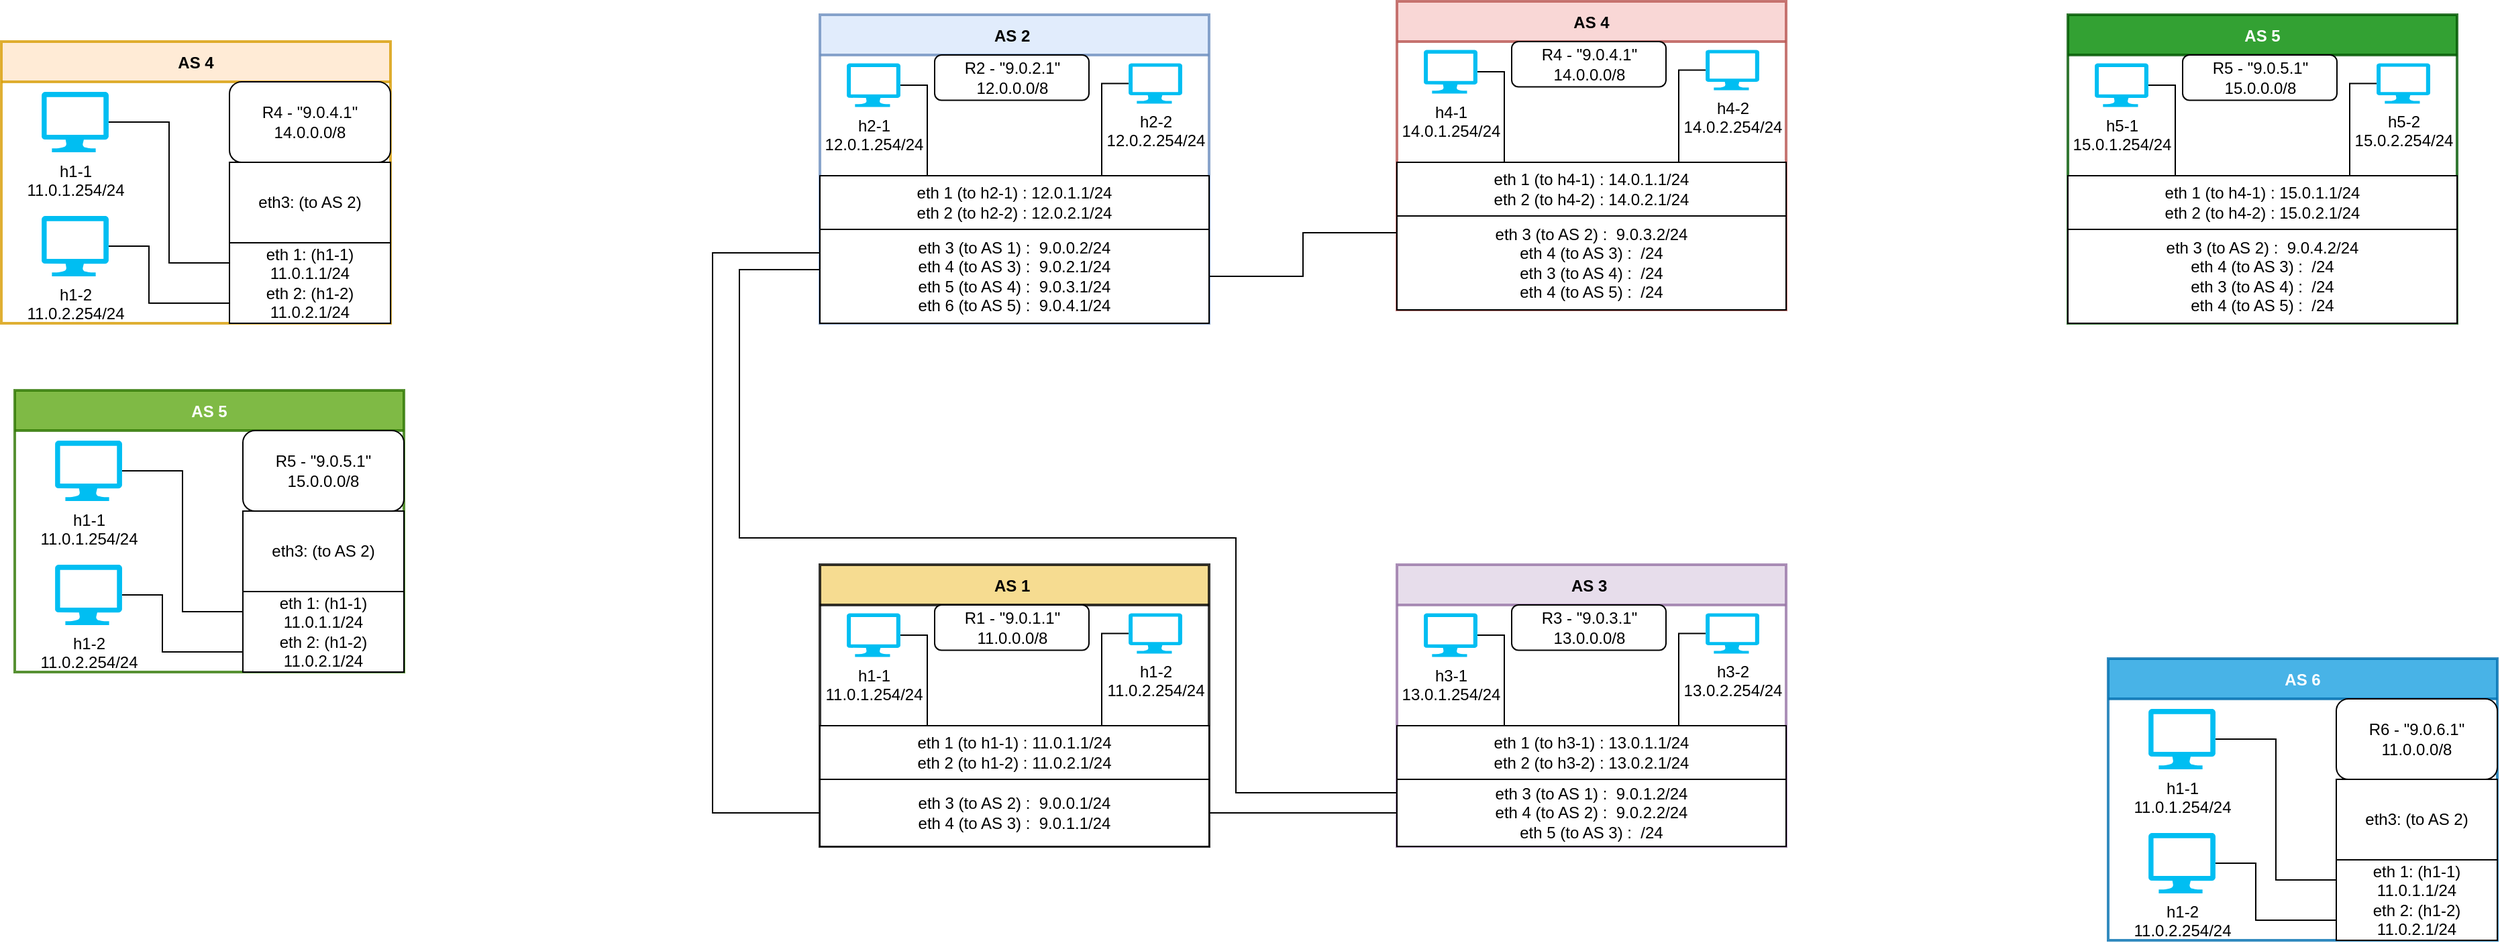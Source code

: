<mxfile version="17.2.2" type="github">
  <diagram id="hPBcGTMjvYHtOmkIqjpS" name="Page-1">
    <mxGraphModel dx="3462" dy="1154" grid="1" gridSize="10" guides="1" tooltips="1" connect="1" arrows="1" fold="1" page="1" pageScale="1" pageWidth="1400" pageHeight="850" math="0" shadow="0">
      <root>
        <mxCell id="0" />
        <mxCell id="1" parent="0" />
        <mxCell id="3R8BAee1Lmwa3WrxwWTS-9" value="AS 1 " style="swimlane;rounded=0;shadow=0;glass=0;fillColor=#f4d476;gradientColor=none;opacity=80;strokeWidth=2;startSize=30;" vertex="1" parent="1">
          <mxGeometry x="110" y="490" width="290" height="210" as="geometry" />
        </mxCell>
        <mxCell id="3R8BAee1Lmwa3WrxwWTS-3" value="eth 1 (to h1-1) :&amp;nbsp;11.0.1.1/24&lt;br&gt;eth 2 (to h1-2) : 11.0.2.1/24" style="rounded=0;whiteSpace=wrap;html=1;" vertex="1" parent="3R8BAee1Lmwa3WrxwWTS-9">
          <mxGeometry y="120" width="290" height="40" as="geometry" />
        </mxCell>
        <mxCell id="3R8BAee1Lmwa3WrxwWTS-1" value="R1 - &quot;9.0.1.1&quot;&lt;br&gt;11.0.0.0/8" style="rounded=1;whiteSpace=wrap;html=1;" vertex="1" parent="3R8BAee1Lmwa3WrxwWTS-9">
          <mxGeometry x="85.5" y="30" width="115" height="33.75" as="geometry" />
        </mxCell>
        <mxCell id="3R8BAee1Lmwa3WrxwWTS-2" value="eth 3 (to AS 2) :&amp;nbsp; 9.0.0.1/24&lt;br&gt;eth 4 (to AS 3) :&amp;nbsp;&amp;nbsp;9.0.1.1/24" style="rounded=0;whiteSpace=wrap;html=1;" vertex="1" parent="3R8BAee1Lmwa3WrxwWTS-9">
          <mxGeometry y="160" width="290" height="50" as="geometry" />
        </mxCell>
        <mxCell id="3R8BAee1Lmwa3WrxwWTS-66" style="edgeStyle=elbowEdgeStyle;rounded=0;orthogonalLoop=1;jettySize=auto;html=1;entryX=0.75;entryY=0;entryDx=0;entryDy=0;endArrow=none;endFill=0;" edge="1" parent="3R8BAee1Lmwa3WrxwWTS-9" source="3R8BAee1Lmwa3WrxwWTS-5" target="3R8BAee1Lmwa3WrxwWTS-3">
          <mxGeometry relative="1" as="geometry">
            <Array as="points">
              <mxPoint x="210" y="90" />
            </Array>
          </mxGeometry>
        </mxCell>
        <mxCell id="3R8BAee1Lmwa3WrxwWTS-5" value="h1-2&lt;br&gt;11.0.2.254/24" style="verticalLabelPosition=bottom;html=1;verticalAlign=top;align=center;strokeColor=none;fillColor=#00BEF2;shape=mxgraph.azure.computer;pointerEvents=1;" vertex="1" parent="3R8BAee1Lmwa3WrxwWTS-9">
          <mxGeometry x="230" y="36.25" width="40" height="30" as="geometry" />
        </mxCell>
        <mxCell id="3R8BAee1Lmwa3WrxwWTS-65" style="edgeStyle=elbowEdgeStyle;rounded=0;orthogonalLoop=1;jettySize=auto;html=1;entryX=0.25;entryY=0;entryDx=0;entryDy=0;endArrow=none;endFill=0;" edge="1" parent="3R8BAee1Lmwa3WrxwWTS-9" source="3R8BAee1Lmwa3WrxwWTS-4" target="3R8BAee1Lmwa3WrxwWTS-3">
          <mxGeometry relative="1" as="geometry">
            <Array as="points">
              <mxPoint x="80" y="90" />
            </Array>
          </mxGeometry>
        </mxCell>
        <mxCell id="3R8BAee1Lmwa3WrxwWTS-4" value="h1-1&lt;br&gt;11.0.1.254/24" style="verticalLabelPosition=bottom;html=1;verticalAlign=top;align=center;strokeColor=none;fillColor=#00BEF2;shape=mxgraph.azure.computer;pointerEvents=1;" vertex="1" parent="3R8BAee1Lmwa3WrxwWTS-9">
          <mxGeometry x="20" y="36.25" width="40" height="32.5" as="geometry" />
        </mxCell>
        <mxCell id="3R8BAee1Lmwa3WrxwWTS-29" value="AS 4" style="swimlane;rounded=0;shadow=0;glass=0;fillColor=#ffe6cc;opacity=80;strokeWidth=2;startSize=30;strokeColor=#d79b00;" vertex="1" parent="1">
          <mxGeometry x="-500" y="100" width="290" height="210" as="geometry" />
        </mxCell>
        <mxCell id="3R8BAee1Lmwa3WrxwWTS-30" value="eth3: (to AS 2)&lt;br&gt;" style="rounded=0;whiteSpace=wrap;html=1;" vertex="1" parent="3R8BAee1Lmwa3WrxwWTS-29">
          <mxGeometry x="170" y="90" width="120" height="60" as="geometry" />
        </mxCell>
        <mxCell id="3R8BAee1Lmwa3WrxwWTS-31" value="eth 1: (h1-1)&lt;br&gt;11.0.1.1/24&lt;br&gt;eth 2: (h1-2)&lt;br&gt;11.0.2.1/24" style="rounded=0;whiteSpace=wrap;html=1;" vertex="1" parent="3R8BAee1Lmwa3WrxwWTS-29">
          <mxGeometry x="170" y="150" width="120" height="60" as="geometry" />
        </mxCell>
        <mxCell id="3R8BAee1Lmwa3WrxwWTS-32" value="R4 - &quot;9.0.4.1&quot;&lt;br&gt;14.0.0.0/8" style="rounded=1;whiteSpace=wrap;html=1;" vertex="1" parent="3R8BAee1Lmwa3WrxwWTS-29">
          <mxGeometry x="170" y="30" width="120" height="60" as="geometry" />
        </mxCell>
        <mxCell id="3R8BAee1Lmwa3WrxwWTS-33" style="edgeStyle=orthogonalEdgeStyle;rounded=0;orthogonalLoop=1;jettySize=auto;html=1;entryX=0;entryY=0.75;entryDx=0;entryDy=0;endArrow=none;endFill=0;strokeWidth=1;" edge="1" parent="3R8BAee1Lmwa3WrxwWTS-29" source="3R8BAee1Lmwa3WrxwWTS-34" target="3R8BAee1Lmwa3WrxwWTS-31">
          <mxGeometry relative="1" as="geometry">
            <Array as="points">
              <mxPoint x="110" y="153" />
              <mxPoint x="110" y="195" />
            </Array>
          </mxGeometry>
        </mxCell>
        <mxCell id="3R8BAee1Lmwa3WrxwWTS-34" value="h1-2&lt;br&gt;11.0.2.254/24" style="verticalLabelPosition=bottom;html=1;verticalAlign=top;align=center;strokeColor=none;fillColor=#00BEF2;shape=mxgraph.azure.computer;pointerEvents=1;" vertex="1" parent="3R8BAee1Lmwa3WrxwWTS-29">
          <mxGeometry x="30" y="130" width="50" height="45" as="geometry" />
        </mxCell>
        <mxCell id="3R8BAee1Lmwa3WrxwWTS-35" style="rounded=0;orthogonalLoop=1;jettySize=auto;html=1;entryX=0;entryY=0.25;entryDx=0;entryDy=0;edgeStyle=orthogonalEdgeStyle;endArrow=none;endFill=0;strokeWidth=1;" edge="1" parent="3R8BAee1Lmwa3WrxwWTS-29" source="3R8BAee1Lmwa3WrxwWTS-36" target="3R8BAee1Lmwa3WrxwWTS-31">
          <mxGeometry relative="1" as="geometry" />
        </mxCell>
        <mxCell id="3R8BAee1Lmwa3WrxwWTS-36" value="h1-1&lt;br&gt;11.0.1.254/24" style="verticalLabelPosition=bottom;html=1;verticalAlign=top;align=center;strokeColor=none;fillColor=#00BEF2;shape=mxgraph.azure.computer;pointerEvents=1;" vertex="1" parent="3R8BAee1Lmwa3WrxwWTS-29">
          <mxGeometry x="30" y="37.5" width="50" height="45" as="geometry" />
        </mxCell>
        <mxCell id="3R8BAee1Lmwa3WrxwWTS-37" value="AS 5" style="swimlane;rounded=0;shadow=0;glass=0;fillColor=#60a917;opacity=80;strokeWidth=2;startSize=30;fontColor=#ffffff;strokeColor=#2D7600;" vertex="1" parent="1">
          <mxGeometry x="-490" y="360" width="290" height="210" as="geometry" />
        </mxCell>
        <mxCell id="3R8BAee1Lmwa3WrxwWTS-38" value="eth3: (to AS 2)&lt;br&gt;" style="rounded=0;whiteSpace=wrap;html=1;" vertex="1" parent="3R8BAee1Lmwa3WrxwWTS-37">
          <mxGeometry x="170" y="90" width="120" height="60" as="geometry" />
        </mxCell>
        <mxCell id="3R8BAee1Lmwa3WrxwWTS-39" value="eth 1: (h1-1)&lt;br&gt;11.0.1.1/24&lt;br&gt;eth 2: (h1-2)&lt;br&gt;11.0.2.1/24" style="rounded=0;whiteSpace=wrap;html=1;" vertex="1" parent="3R8BAee1Lmwa3WrxwWTS-37">
          <mxGeometry x="170" y="150" width="120" height="60" as="geometry" />
        </mxCell>
        <mxCell id="3R8BAee1Lmwa3WrxwWTS-40" value="R5 - &quot;9.0.5.1&quot;&lt;br&gt;15.0.0.0/8" style="rounded=1;whiteSpace=wrap;html=1;" vertex="1" parent="3R8BAee1Lmwa3WrxwWTS-37">
          <mxGeometry x="170" y="30" width="120" height="60" as="geometry" />
        </mxCell>
        <mxCell id="3R8BAee1Lmwa3WrxwWTS-41" style="edgeStyle=orthogonalEdgeStyle;rounded=0;orthogonalLoop=1;jettySize=auto;html=1;entryX=0;entryY=0.75;entryDx=0;entryDy=0;endArrow=none;endFill=0;strokeWidth=1;" edge="1" parent="3R8BAee1Lmwa3WrxwWTS-37" source="3R8BAee1Lmwa3WrxwWTS-42" target="3R8BAee1Lmwa3WrxwWTS-39">
          <mxGeometry relative="1" as="geometry">
            <Array as="points">
              <mxPoint x="110" y="153" />
              <mxPoint x="110" y="195" />
            </Array>
          </mxGeometry>
        </mxCell>
        <mxCell id="3R8BAee1Lmwa3WrxwWTS-42" value="h1-2&lt;br&gt;11.0.2.254/24" style="verticalLabelPosition=bottom;html=1;verticalAlign=top;align=center;strokeColor=none;fillColor=#00BEF2;shape=mxgraph.azure.computer;pointerEvents=1;" vertex="1" parent="3R8BAee1Lmwa3WrxwWTS-37">
          <mxGeometry x="30" y="130" width="50" height="45" as="geometry" />
        </mxCell>
        <mxCell id="3R8BAee1Lmwa3WrxwWTS-43" style="rounded=0;orthogonalLoop=1;jettySize=auto;html=1;entryX=0;entryY=0.25;entryDx=0;entryDy=0;edgeStyle=orthogonalEdgeStyle;endArrow=none;endFill=0;strokeWidth=1;" edge="1" parent="3R8BAee1Lmwa3WrxwWTS-37" source="3R8BAee1Lmwa3WrxwWTS-44" target="3R8BAee1Lmwa3WrxwWTS-39">
          <mxGeometry relative="1" as="geometry" />
        </mxCell>
        <mxCell id="3R8BAee1Lmwa3WrxwWTS-44" value="h1-1&lt;br&gt;11.0.1.254/24" style="verticalLabelPosition=bottom;html=1;verticalAlign=top;align=center;strokeColor=none;fillColor=#00BEF2;shape=mxgraph.azure.computer;pointerEvents=1;" vertex="1" parent="3R8BAee1Lmwa3WrxwWTS-37">
          <mxGeometry x="30" y="37.5" width="50" height="45" as="geometry" />
        </mxCell>
        <mxCell id="3R8BAee1Lmwa3WrxwWTS-45" value="AS 6" style="swimlane;rounded=0;shadow=0;glass=0;fillColor=#1ba1e2;opacity=80;strokeWidth=2;startSize=30;fontColor=#ffffff;strokeColor=#006EAF;" vertex="1" parent="1">
          <mxGeometry x="1070" y="560" width="290" height="210" as="geometry" />
        </mxCell>
        <mxCell id="3R8BAee1Lmwa3WrxwWTS-46" value="eth3: (to AS 2)&lt;br&gt;" style="rounded=0;whiteSpace=wrap;html=1;" vertex="1" parent="3R8BAee1Lmwa3WrxwWTS-45">
          <mxGeometry x="170" y="90" width="120" height="60" as="geometry" />
        </mxCell>
        <mxCell id="3R8BAee1Lmwa3WrxwWTS-47" value="eth 1: (h1-1)&lt;br&gt;11.0.1.1/24&lt;br&gt;eth 2: (h1-2)&lt;br&gt;11.0.2.1/24" style="rounded=0;whiteSpace=wrap;html=1;" vertex="1" parent="3R8BAee1Lmwa3WrxwWTS-45">
          <mxGeometry x="170" y="150" width="120" height="60" as="geometry" />
        </mxCell>
        <mxCell id="3R8BAee1Lmwa3WrxwWTS-48" value="R6 - &quot;9.0.6.1&quot;&lt;br&gt;11.0.0.0/8" style="rounded=1;whiteSpace=wrap;html=1;" vertex="1" parent="3R8BAee1Lmwa3WrxwWTS-45">
          <mxGeometry x="170" y="30" width="120" height="60" as="geometry" />
        </mxCell>
        <mxCell id="3R8BAee1Lmwa3WrxwWTS-49" style="edgeStyle=orthogonalEdgeStyle;rounded=0;orthogonalLoop=1;jettySize=auto;html=1;entryX=0;entryY=0.75;entryDx=0;entryDy=0;endArrow=none;endFill=0;strokeWidth=1;" edge="1" parent="3R8BAee1Lmwa3WrxwWTS-45" source="3R8BAee1Lmwa3WrxwWTS-50" target="3R8BAee1Lmwa3WrxwWTS-47">
          <mxGeometry relative="1" as="geometry">
            <Array as="points">
              <mxPoint x="110" y="153" />
              <mxPoint x="110" y="195" />
            </Array>
          </mxGeometry>
        </mxCell>
        <mxCell id="3R8BAee1Lmwa3WrxwWTS-50" value="h1-2&lt;br&gt;11.0.2.254/24" style="verticalLabelPosition=bottom;html=1;verticalAlign=top;align=center;strokeColor=none;fillColor=#00BEF2;shape=mxgraph.azure.computer;pointerEvents=1;" vertex="1" parent="3R8BAee1Lmwa3WrxwWTS-45">
          <mxGeometry x="30" y="130" width="50" height="45" as="geometry" />
        </mxCell>
        <mxCell id="3R8BAee1Lmwa3WrxwWTS-51" style="rounded=0;orthogonalLoop=1;jettySize=auto;html=1;entryX=0;entryY=0.25;entryDx=0;entryDy=0;edgeStyle=orthogonalEdgeStyle;endArrow=none;endFill=0;strokeWidth=1;" edge="1" parent="3R8BAee1Lmwa3WrxwWTS-45" source="3R8BAee1Lmwa3WrxwWTS-52" target="3R8BAee1Lmwa3WrxwWTS-47">
          <mxGeometry relative="1" as="geometry" />
        </mxCell>
        <mxCell id="3R8BAee1Lmwa3WrxwWTS-52" value="h1-1&lt;br&gt;11.0.1.254/24" style="verticalLabelPosition=bottom;html=1;verticalAlign=top;align=center;strokeColor=none;fillColor=#00BEF2;shape=mxgraph.azure.computer;pointerEvents=1;" vertex="1" parent="3R8BAee1Lmwa3WrxwWTS-45">
          <mxGeometry x="30" y="37.5" width="50" height="45" as="geometry" />
        </mxCell>
        <mxCell id="3R8BAee1Lmwa3WrxwWTS-75" value="AS 2 " style="swimlane;rounded=0;shadow=0;glass=0;fillColor=#dae8fc;opacity=80;strokeWidth=2;startSize=30;strokeColor=#6c8ebf;" vertex="1" parent="1">
          <mxGeometry x="110" y="80" width="290" height="230" as="geometry" />
        </mxCell>
        <mxCell id="3R8BAee1Lmwa3WrxwWTS-76" value="eth 1 (to h2-1) :&amp;nbsp;12.0.1.1/24&lt;br&gt;eth 2 (to h2-2) : 12.0.2.1/24" style="rounded=0;whiteSpace=wrap;html=1;" vertex="1" parent="3R8BAee1Lmwa3WrxwWTS-75">
          <mxGeometry y="120" width="290" height="40" as="geometry" />
        </mxCell>
        <mxCell id="3R8BAee1Lmwa3WrxwWTS-77" value="R2 - &quot;9.0.2.1&quot;&lt;br&gt;12.0.0.0/8" style="rounded=1;whiteSpace=wrap;html=1;" vertex="1" parent="3R8BAee1Lmwa3WrxwWTS-75">
          <mxGeometry x="85.5" y="30" width="115" height="33.75" as="geometry" />
        </mxCell>
        <mxCell id="3R8BAee1Lmwa3WrxwWTS-78" value="eth 3 (to AS 1) :&amp;nbsp; 9.0.0.2/24&lt;br&gt;eth 4 (to AS 3) :&amp;nbsp; 9.0.2.1/24&lt;br&gt;eth 5 (to AS 4) :&amp;nbsp; 9.0.3.1/24&lt;br&gt;eth 6 (to AS 5) :&amp;nbsp; 9.0.4.1/24" style="rounded=0;whiteSpace=wrap;html=1;" vertex="1" parent="3R8BAee1Lmwa3WrxwWTS-75">
          <mxGeometry y="160" width="290" height="70" as="geometry" />
        </mxCell>
        <mxCell id="3R8BAee1Lmwa3WrxwWTS-79" style="edgeStyle=elbowEdgeStyle;rounded=0;orthogonalLoop=1;jettySize=auto;html=1;entryX=0.75;entryY=0;entryDx=0;entryDy=0;endArrow=none;endFill=0;" edge="1" parent="3R8BAee1Lmwa3WrxwWTS-75" source="3R8BAee1Lmwa3WrxwWTS-80" target="3R8BAee1Lmwa3WrxwWTS-76">
          <mxGeometry relative="1" as="geometry">
            <Array as="points">
              <mxPoint x="210" y="90" />
            </Array>
          </mxGeometry>
        </mxCell>
        <mxCell id="3R8BAee1Lmwa3WrxwWTS-80" value="h2-2&lt;br&gt;12.0.2.254/24" style="verticalLabelPosition=bottom;html=1;verticalAlign=top;align=center;strokeColor=none;fillColor=#00BEF2;shape=mxgraph.azure.computer;pointerEvents=1;" vertex="1" parent="3R8BAee1Lmwa3WrxwWTS-75">
          <mxGeometry x="230" y="36.25" width="40" height="30" as="geometry" />
        </mxCell>
        <mxCell id="3R8BAee1Lmwa3WrxwWTS-81" style="edgeStyle=elbowEdgeStyle;rounded=0;orthogonalLoop=1;jettySize=auto;html=1;entryX=0.25;entryY=0;entryDx=0;entryDy=0;endArrow=none;endFill=0;" edge="1" parent="3R8BAee1Lmwa3WrxwWTS-75" source="3R8BAee1Lmwa3WrxwWTS-82" target="3R8BAee1Lmwa3WrxwWTS-76">
          <mxGeometry relative="1" as="geometry">
            <Array as="points">
              <mxPoint x="80" y="90" />
            </Array>
          </mxGeometry>
        </mxCell>
        <mxCell id="3R8BAee1Lmwa3WrxwWTS-82" value="h2-1&lt;br&gt;12.0.1.254/24" style="verticalLabelPosition=bottom;html=1;verticalAlign=top;align=center;strokeColor=none;fillColor=#00BEF2;shape=mxgraph.azure.computer;pointerEvents=1;" vertex="1" parent="3R8BAee1Lmwa3WrxwWTS-75">
          <mxGeometry x="20" y="36.25" width="40" height="32.5" as="geometry" />
        </mxCell>
        <mxCell id="3R8BAee1Lmwa3WrxwWTS-84" style="edgeStyle=elbowEdgeStyle;rounded=0;orthogonalLoop=1;jettySize=auto;html=1;exitX=0;exitY=0.5;exitDx=0;exitDy=0;entryX=0;entryY=0.25;entryDx=0;entryDy=0;endArrow=none;endFill=0;" edge="1" parent="1" source="3R8BAee1Lmwa3WrxwWTS-2" target="3R8BAee1Lmwa3WrxwWTS-78">
          <mxGeometry relative="1" as="geometry">
            <Array as="points">
              <mxPoint x="30" y="460" />
            </Array>
          </mxGeometry>
        </mxCell>
        <mxCell id="3R8BAee1Lmwa3WrxwWTS-93" value="AS 3 " style="swimlane;rounded=0;shadow=0;glass=0;fillColor=#e1d5e7;opacity=80;strokeWidth=2;startSize=30;strokeColor=#9673a6;" vertex="1" parent="1">
          <mxGeometry x="540" y="490" width="290" height="210" as="geometry" />
        </mxCell>
        <mxCell id="3R8BAee1Lmwa3WrxwWTS-94" value="eth 1 (to h3-1) :&amp;nbsp;13.0.1.1/24&lt;br&gt;eth 2 (to h3-2) : 13.0.2.1/24" style="rounded=0;whiteSpace=wrap;html=1;" vertex="1" parent="3R8BAee1Lmwa3WrxwWTS-93">
          <mxGeometry y="120" width="290" height="40" as="geometry" />
        </mxCell>
        <mxCell id="3R8BAee1Lmwa3WrxwWTS-95" value="R3 - &quot;9.0.3.1&quot;&lt;br&gt;13.0.0.0/8" style="rounded=1;whiteSpace=wrap;html=1;" vertex="1" parent="3R8BAee1Lmwa3WrxwWTS-93">
          <mxGeometry x="85.5" y="30" width="115" height="33.75" as="geometry" />
        </mxCell>
        <mxCell id="3R8BAee1Lmwa3WrxwWTS-96" value="eth 3 (to AS 1) :&amp;nbsp; 9.0.1.2/24&lt;br&gt;eth 4 (to AS 2) :&amp;nbsp; 9.0.2.2/24&lt;br&gt;eth 5 (to AS 3) :&amp;nbsp; /24" style="rounded=0;whiteSpace=wrap;html=1;" vertex="1" parent="3R8BAee1Lmwa3WrxwWTS-93">
          <mxGeometry y="160" width="290" height="50" as="geometry" />
        </mxCell>
        <mxCell id="3R8BAee1Lmwa3WrxwWTS-97" style="edgeStyle=elbowEdgeStyle;rounded=0;orthogonalLoop=1;jettySize=auto;html=1;entryX=0.75;entryY=0;entryDx=0;entryDy=0;endArrow=none;endFill=0;" edge="1" parent="3R8BAee1Lmwa3WrxwWTS-93" source="3R8BAee1Lmwa3WrxwWTS-98" target="3R8BAee1Lmwa3WrxwWTS-94">
          <mxGeometry relative="1" as="geometry">
            <Array as="points">
              <mxPoint x="210" y="90" />
            </Array>
          </mxGeometry>
        </mxCell>
        <mxCell id="3R8BAee1Lmwa3WrxwWTS-98" value="h3-2&lt;br&gt;13.0.2.254/24" style="verticalLabelPosition=bottom;html=1;verticalAlign=top;align=center;strokeColor=none;fillColor=#00BEF2;shape=mxgraph.azure.computer;pointerEvents=1;" vertex="1" parent="3R8BAee1Lmwa3WrxwWTS-93">
          <mxGeometry x="230" y="36.25" width="40" height="30" as="geometry" />
        </mxCell>
        <mxCell id="3R8BAee1Lmwa3WrxwWTS-99" style="edgeStyle=elbowEdgeStyle;rounded=0;orthogonalLoop=1;jettySize=auto;html=1;entryX=0.25;entryY=0;entryDx=0;entryDy=0;endArrow=none;endFill=0;" edge="1" parent="3R8BAee1Lmwa3WrxwWTS-93" source="3R8BAee1Lmwa3WrxwWTS-100" target="3R8BAee1Lmwa3WrxwWTS-94">
          <mxGeometry relative="1" as="geometry">
            <Array as="points">
              <mxPoint x="80" y="90" />
            </Array>
          </mxGeometry>
        </mxCell>
        <mxCell id="3R8BAee1Lmwa3WrxwWTS-100" value="h3-1&lt;br&gt;13.0.1.254/24" style="verticalLabelPosition=bottom;html=1;verticalAlign=top;align=center;strokeColor=none;fillColor=#00BEF2;shape=mxgraph.azure.computer;pointerEvents=1;" vertex="1" parent="3R8BAee1Lmwa3WrxwWTS-93">
          <mxGeometry x="20" y="36.25" width="40" height="32.5" as="geometry" />
        </mxCell>
        <mxCell id="3R8BAee1Lmwa3WrxwWTS-101" style="edgeStyle=elbowEdgeStyle;rounded=0;orthogonalLoop=1;jettySize=auto;html=1;entryX=0;entryY=0.5;entryDx=0;entryDy=0;endArrow=none;endFill=0;" edge="1" parent="1" source="3R8BAee1Lmwa3WrxwWTS-2" target="3R8BAee1Lmwa3WrxwWTS-96">
          <mxGeometry relative="1" as="geometry" />
        </mxCell>
        <mxCell id="3R8BAee1Lmwa3WrxwWTS-102" style="edgeStyle=orthogonalEdgeStyle;rounded=0;orthogonalLoop=1;jettySize=auto;html=1;endArrow=none;endFill=0;exitX=0;exitY=0.75;exitDx=0;exitDy=0;" edge="1" parent="1" source="3R8BAee1Lmwa3WrxwWTS-78">
          <mxGeometry relative="1" as="geometry">
            <mxPoint x="540" y="660" as="targetPoint" />
            <Array as="points">
              <mxPoint x="110" y="270" />
              <mxPoint x="50" y="270" />
              <mxPoint x="50" y="470" />
              <mxPoint x="420" y="470" />
              <mxPoint x="420" y="660" />
              <mxPoint x="540" y="660" />
            </Array>
          </mxGeometry>
        </mxCell>
        <mxCell id="3R8BAee1Lmwa3WrxwWTS-104" value="AS 4" style="swimlane;rounded=0;shadow=0;glass=0;fillColor=#f8cecc;opacity=80;strokeWidth=2;startSize=30;strokeColor=#b85450;" vertex="1" parent="1">
          <mxGeometry x="540" y="70" width="290" height="230" as="geometry" />
        </mxCell>
        <mxCell id="3R8BAee1Lmwa3WrxwWTS-105" value="eth 1 (to h4-1) :&amp;nbsp;14.0.1.1/24&lt;br&gt;eth 2 (to h4-2) : 14.0.2.1/24" style="rounded=0;whiteSpace=wrap;html=1;" vertex="1" parent="3R8BAee1Lmwa3WrxwWTS-104">
          <mxGeometry y="120" width="290" height="40" as="geometry" />
        </mxCell>
        <mxCell id="3R8BAee1Lmwa3WrxwWTS-106" value="R4 - &quot;9.0.4.1&quot;&lt;br&gt;14.0.0.0/8" style="rounded=1;whiteSpace=wrap;html=1;" vertex="1" parent="3R8BAee1Lmwa3WrxwWTS-104">
          <mxGeometry x="85.5" y="30" width="115" height="33.75" as="geometry" />
        </mxCell>
        <mxCell id="3R8BAee1Lmwa3WrxwWTS-107" value="eth 3 (to AS 2) :&amp;nbsp; 9.0.3.2/24&lt;br&gt;eth 4 (to AS 3) :&amp;nbsp; /24&lt;br&gt;eth 3 (to AS 4) :&amp;nbsp; /24&lt;br&gt;eth 4 (to AS 5) :&amp;nbsp; /24" style="rounded=0;whiteSpace=wrap;html=1;" vertex="1" parent="3R8BAee1Lmwa3WrxwWTS-104">
          <mxGeometry y="160" width="290" height="70" as="geometry" />
        </mxCell>
        <mxCell id="3R8BAee1Lmwa3WrxwWTS-108" style="edgeStyle=elbowEdgeStyle;rounded=0;orthogonalLoop=1;jettySize=auto;html=1;entryX=0.75;entryY=0;entryDx=0;entryDy=0;endArrow=none;endFill=0;" edge="1" parent="3R8BAee1Lmwa3WrxwWTS-104" source="3R8BAee1Lmwa3WrxwWTS-109" target="3R8BAee1Lmwa3WrxwWTS-105">
          <mxGeometry relative="1" as="geometry">
            <Array as="points">
              <mxPoint x="210" y="90" />
            </Array>
          </mxGeometry>
        </mxCell>
        <mxCell id="3R8BAee1Lmwa3WrxwWTS-109" value="h4-2&lt;br&gt;14.0.2.254/24" style="verticalLabelPosition=bottom;html=1;verticalAlign=top;align=center;strokeColor=none;fillColor=#00BEF2;shape=mxgraph.azure.computer;pointerEvents=1;" vertex="1" parent="3R8BAee1Lmwa3WrxwWTS-104">
          <mxGeometry x="230" y="36.25" width="40" height="30" as="geometry" />
        </mxCell>
        <mxCell id="3R8BAee1Lmwa3WrxwWTS-110" style="edgeStyle=elbowEdgeStyle;rounded=0;orthogonalLoop=1;jettySize=auto;html=1;entryX=0.25;entryY=0;entryDx=0;entryDy=0;endArrow=none;endFill=0;" edge="1" parent="3R8BAee1Lmwa3WrxwWTS-104" source="3R8BAee1Lmwa3WrxwWTS-111" target="3R8BAee1Lmwa3WrxwWTS-105">
          <mxGeometry relative="1" as="geometry">
            <Array as="points">
              <mxPoint x="80" y="90" />
            </Array>
          </mxGeometry>
        </mxCell>
        <mxCell id="3R8BAee1Lmwa3WrxwWTS-111" value="h4-1&lt;br&gt;14.0.1.254/24" style="verticalLabelPosition=bottom;html=1;verticalAlign=top;align=center;strokeColor=none;fillColor=#00BEF2;shape=mxgraph.azure.computer;pointerEvents=1;" vertex="1" parent="3R8BAee1Lmwa3WrxwWTS-104">
          <mxGeometry x="20" y="36.25" width="40" height="32.5" as="geometry" />
        </mxCell>
        <mxCell id="3R8BAee1Lmwa3WrxwWTS-112" style="edgeStyle=orthogonalEdgeStyle;rounded=0;orthogonalLoop=1;jettySize=auto;html=1;entryX=0;entryY=0.75;entryDx=0;entryDy=0;endArrow=none;endFill=0;" edge="1" parent="1" source="3R8BAee1Lmwa3WrxwWTS-78" target="3R8BAee1Lmwa3WrxwWTS-104">
          <mxGeometry relative="1" as="geometry" />
        </mxCell>
        <mxCell id="3R8BAee1Lmwa3WrxwWTS-113" value="AS 5" style="swimlane;rounded=0;shadow=0;glass=0;fillColor=#008a00;opacity=80;strokeWidth=2;startSize=30;strokeColor=#005700;fontColor=#ffffff;" vertex="1" parent="1">
          <mxGeometry x="1040" y="80" width="290" height="230" as="geometry" />
        </mxCell>
        <mxCell id="3R8BAee1Lmwa3WrxwWTS-114" value="eth 1 (to h4-1) :&amp;nbsp;15.0.1.1/24&lt;br&gt;eth 2 (to h4-2) : 15.0.2.1/24" style="rounded=0;whiteSpace=wrap;html=1;" vertex="1" parent="3R8BAee1Lmwa3WrxwWTS-113">
          <mxGeometry y="120" width="290" height="40" as="geometry" />
        </mxCell>
        <mxCell id="3R8BAee1Lmwa3WrxwWTS-115" value="R5 - &quot;9.0.5.1&quot;&lt;br&gt;15.0.0.0/8" style="rounded=1;whiteSpace=wrap;html=1;" vertex="1" parent="3R8BAee1Lmwa3WrxwWTS-113">
          <mxGeometry x="85.5" y="30" width="115" height="33.75" as="geometry" />
        </mxCell>
        <mxCell id="3R8BAee1Lmwa3WrxwWTS-116" value="eth 3 (to AS 2) :&amp;nbsp; 9.0.4.2/24&lt;br&gt;eth 4 (to AS 3) :&amp;nbsp; /24&lt;br&gt;eth 3 (to AS 4) :&amp;nbsp; /24&lt;br&gt;eth 4 (to AS 5) :&amp;nbsp; /24" style="rounded=0;whiteSpace=wrap;html=1;" vertex="1" parent="3R8BAee1Lmwa3WrxwWTS-113">
          <mxGeometry y="160" width="290" height="70" as="geometry" />
        </mxCell>
        <mxCell id="3R8BAee1Lmwa3WrxwWTS-117" style="edgeStyle=elbowEdgeStyle;rounded=0;orthogonalLoop=1;jettySize=auto;html=1;entryX=0.75;entryY=0;entryDx=0;entryDy=0;endArrow=none;endFill=0;" edge="1" parent="3R8BAee1Lmwa3WrxwWTS-113" source="3R8BAee1Lmwa3WrxwWTS-118" target="3R8BAee1Lmwa3WrxwWTS-114">
          <mxGeometry relative="1" as="geometry">
            <Array as="points">
              <mxPoint x="210" y="90" />
            </Array>
          </mxGeometry>
        </mxCell>
        <mxCell id="3R8BAee1Lmwa3WrxwWTS-118" value="h5-2&lt;br&gt;15.0.2.254/24" style="verticalLabelPosition=bottom;html=1;verticalAlign=top;align=center;strokeColor=none;fillColor=#00BEF2;shape=mxgraph.azure.computer;pointerEvents=1;" vertex="1" parent="3R8BAee1Lmwa3WrxwWTS-113">
          <mxGeometry x="230" y="36.25" width="40" height="30" as="geometry" />
        </mxCell>
        <mxCell id="3R8BAee1Lmwa3WrxwWTS-119" style="edgeStyle=elbowEdgeStyle;rounded=0;orthogonalLoop=1;jettySize=auto;html=1;entryX=0.25;entryY=0;entryDx=0;entryDy=0;endArrow=none;endFill=0;" edge="1" parent="3R8BAee1Lmwa3WrxwWTS-113" source="3R8BAee1Lmwa3WrxwWTS-120" target="3R8BAee1Lmwa3WrxwWTS-114">
          <mxGeometry relative="1" as="geometry">
            <Array as="points">
              <mxPoint x="80" y="90" />
            </Array>
          </mxGeometry>
        </mxCell>
        <mxCell id="3R8BAee1Lmwa3WrxwWTS-120" value="h5-1&lt;br&gt;15.0.1.254/24" style="verticalLabelPosition=bottom;html=1;verticalAlign=top;align=center;strokeColor=none;fillColor=#00BEF2;shape=mxgraph.azure.computer;pointerEvents=1;" vertex="1" parent="3R8BAee1Lmwa3WrxwWTS-113">
          <mxGeometry x="20" y="36.25" width="40" height="32.5" as="geometry" />
        </mxCell>
      </root>
    </mxGraphModel>
  </diagram>
</mxfile>
